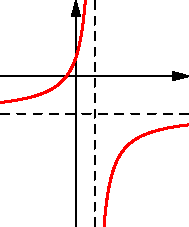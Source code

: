 size(4cm);
import graph ;
guide g;
real f(real m)
  {
    return (1+2*m)/(1-m);
  }
real xmin = -4; real xmax = 6;
real ymin = -8; real ymax = 4;
draw(graph(f,xmin,0.5),red +1);
draw(graph(f,1.5,xmax),red +1);
axes((xmin,ymin),(xmax,ymax),EndArrow);
draw((xmin,-2)--(xmax,-2),dashed);
draw((1,ymin)--(1,ymax),dashed);